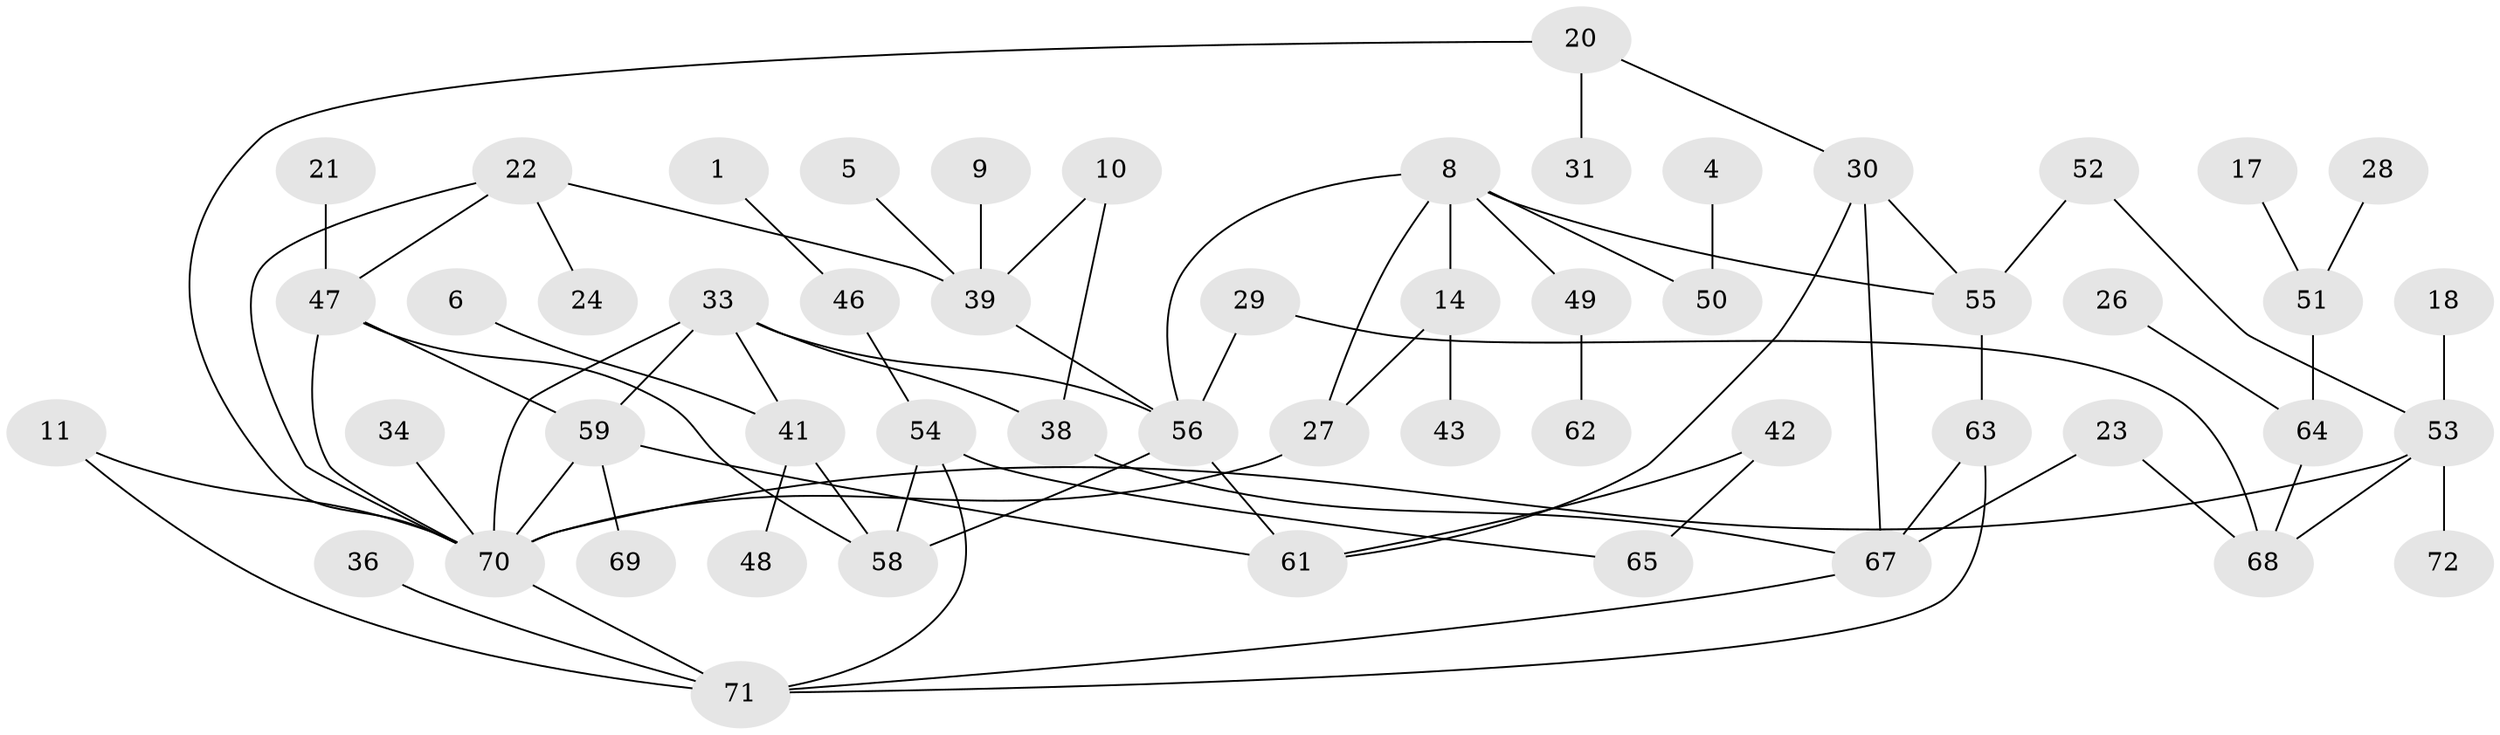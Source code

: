 // original degree distribution, {1: 0.2689655172413793, 2: 0.2482758620689655, 3: 0.22758620689655173, 0: 0.11724137931034483, 6: 0.006896551724137931, 4: 0.08275862068965517, 5: 0.034482758620689655, 8: 0.006896551724137931, 7: 0.006896551724137931}
// Generated by graph-tools (version 1.1) at 2025/25/03/09/25 03:25:15]
// undirected, 54 vertices, 75 edges
graph export_dot {
graph [start="1"]
  node [color=gray90,style=filled];
  1;
  4;
  5;
  6;
  8;
  9;
  10;
  11;
  14;
  17;
  18;
  20;
  21;
  22;
  23;
  24;
  26;
  27;
  28;
  29;
  30;
  31;
  33;
  34;
  36;
  38;
  39;
  41;
  42;
  43;
  46;
  47;
  48;
  49;
  50;
  51;
  52;
  53;
  54;
  55;
  56;
  58;
  59;
  61;
  62;
  63;
  64;
  65;
  67;
  68;
  69;
  70;
  71;
  72;
  1 -- 46 [weight=1.0];
  4 -- 50 [weight=1.0];
  5 -- 39 [weight=1.0];
  6 -- 41 [weight=1.0];
  8 -- 14 [weight=1.0];
  8 -- 27 [weight=1.0];
  8 -- 49 [weight=1.0];
  8 -- 50 [weight=1.0];
  8 -- 55 [weight=1.0];
  8 -- 56 [weight=1.0];
  9 -- 39 [weight=1.0];
  10 -- 38 [weight=1.0];
  10 -- 39 [weight=1.0];
  11 -- 70 [weight=1.0];
  11 -- 71 [weight=1.0];
  14 -- 27 [weight=1.0];
  14 -- 43 [weight=1.0];
  17 -- 51 [weight=1.0];
  18 -- 53 [weight=1.0];
  20 -- 30 [weight=1.0];
  20 -- 31 [weight=1.0];
  20 -- 70 [weight=1.0];
  21 -- 47 [weight=2.0];
  22 -- 24 [weight=1.0];
  22 -- 39 [weight=1.0];
  22 -- 47 [weight=1.0];
  22 -- 70 [weight=1.0];
  23 -- 67 [weight=1.0];
  23 -- 68 [weight=1.0];
  26 -- 64 [weight=1.0];
  27 -- 70 [weight=2.0];
  28 -- 51 [weight=1.0];
  29 -- 56 [weight=1.0];
  29 -- 68 [weight=1.0];
  30 -- 55 [weight=1.0];
  30 -- 61 [weight=1.0];
  30 -- 67 [weight=1.0];
  33 -- 38 [weight=1.0];
  33 -- 41 [weight=1.0];
  33 -- 56 [weight=1.0];
  33 -- 59 [weight=1.0];
  33 -- 70 [weight=2.0];
  34 -- 70 [weight=1.0];
  36 -- 71 [weight=1.0];
  38 -- 67 [weight=1.0];
  39 -- 56 [weight=1.0];
  41 -- 48 [weight=1.0];
  41 -- 58 [weight=1.0];
  42 -- 61 [weight=1.0];
  42 -- 65 [weight=1.0];
  46 -- 54 [weight=1.0];
  47 -- 58 [weight=1.0];
  47 -- 59 [weight=1.0];
  47 -- 70 [weight=1.0];
  49 -- 62 [weight=1.0];
  51 -- 64 [weight=1.0];
  52 -- 53 [weight=1.0];
  52 -- 55 [weight=1.0];
  53 -- 68 [weight=1.0];
  53 -- 70 [weight=1.0];
  53 -- 72 [weight=1.0];
  54 -- 58 [weight=1.0];
  54 -- 65 [weight=1.0];
  54 -- 71 [weight=1.0];
  55 -- 63 [weight=1.0];
  56 -- 58 [weight=1.0];
  56 -- 61 [weight=1.0];
  59 -- 61 [weight=1.0];
  59 -- 69 [weight=1.0];
  59 -- 70 [weight=2.0];
  63 -- 67 [weight=1.0];
  63 -- 71 [weight=1.0];
  64 -- 68 [weight=1.0];
  67 -- 71 [weight=1.0];
  70 -- 71 [weight=1.0];
}
